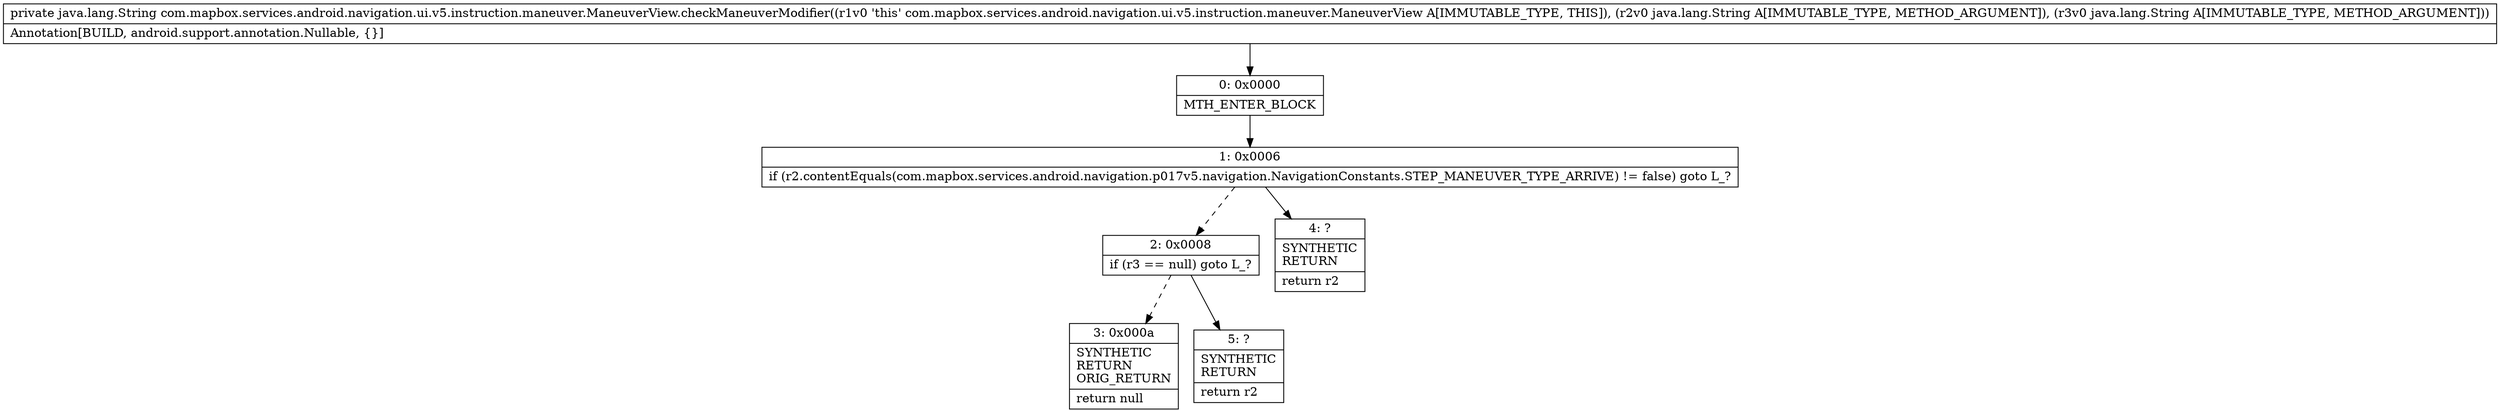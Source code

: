 digraph "CFG forcom.mapbox.services.android.navigation.ui.v5.instruction.maneuver.ManeuverView.checkManeuverModifier(Ljava\/lang\/String;Ljava\/lang\/String;)Ljava\/lang\/String;" {
Node_0 [shape=record,label="{0\:\ 0x0000|MTH_ENTER_BLOCK\l}"];
Node_1 [shape=record,label="{1\:\ 0x0006|if (r2.contentEquals(com.mapbox.services.android.navigation.p017v5.navigation.NavigationConstants.STEP_MANEUVER_TYPE_ARRIVE) != false) goto L_?\l}"];
Node_2 [shape=record,label="{2\:\ 0x0008|if (r3 == null) goto L_?\l}"];
Node_3 [shape=record,label="{3\:\ 0x000a|SYNTHETIC\lRETURN\lORIG_RETURN\l|return null\l}"];
Node_4 [shape=record,label="{4\:\ ?|SYNTHETIC\lRETURN\l|return r2\l}"];
Node_5 [shape=record,label="{5\:\ ?|SYNTHETIC\lRETURN\l|return r2\l}"];
MethodNode[shape=record,label="{private java.lang.String com.mapbox.services.android.navigation.ui.v5.instruction.maneuver.ManeuverView.checkManeuverModifier((r1v0 'this' com.mapbox.services.android.navigation.ui.v5.instruction.maneuver.ManeuverView A[IMMUTABLE_TYPE, THIS]), (r2v0 java.lang.String A[IMMUTABLE_TYPE, METHOD_ARGUMENT]), (r3v0 java.lang.String A[IMMUTABLE_TYPE, METHOD_ARGUMENT]))  | Annotation[BUILD, android.support.annotation.Nullable, \{\}]\l}"];
MethodNode -> Node_0;
Node_0 -> Node_1;
Node_1 -> Node_2[style=dashed];
Node_1 -> Node_4;
Node_2 -> Node_3[style=dashed];
Node_2 -> Node_5;
}

